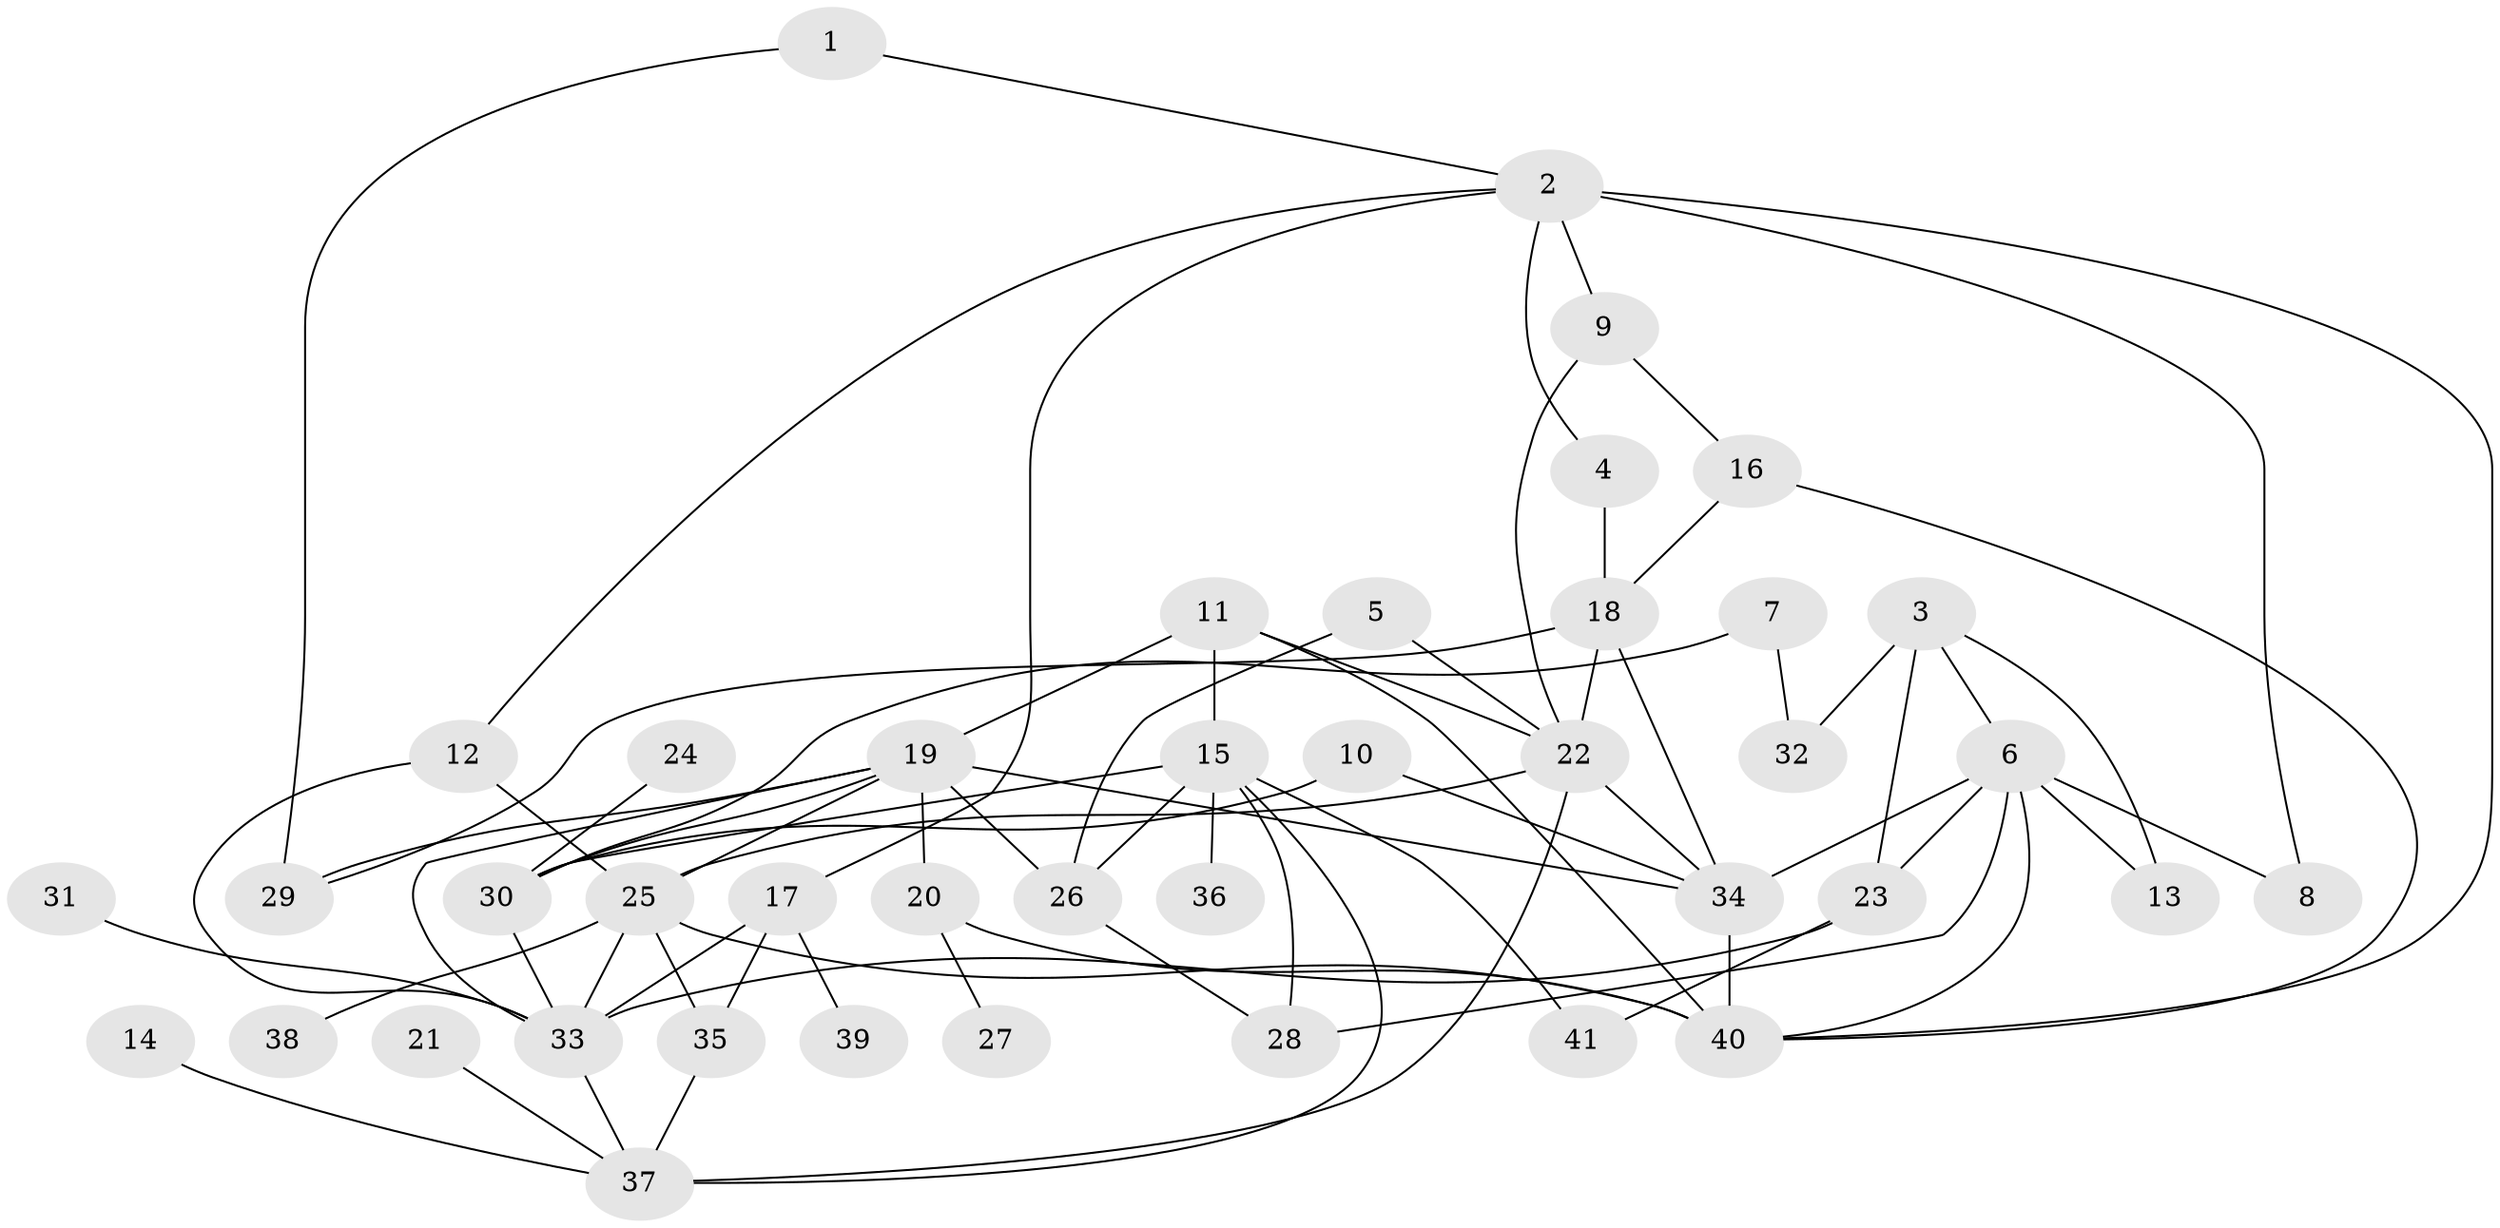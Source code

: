 // original degree distribution, {3: 0.2345679012345679, 6: 0.08641975308641975, 5: 0.06172839506172839, 4: 0.12345679012345678, 9: 0.012345679012345678, 2: 0.24691358024691357, 7: 0.012345679012345678, 1: 0.2222222222222222}
// Generated by graph-tools (version 1.1) at 2025/49/03/09/25 03:49:18]
// undirected, 41 vertices, 74 edges
graph export_dot {
graph [start="1"]
  node [color=gray90,style=filled];
  1;
  2;
  3;
  4;
  5;
  6;
  7;
  8;
  9;
  10;
  11;
  12;
  13;
  14;
  15;
  16;
  17;
  18;
  19;
  20;
  21;
  22;
  23;
  24;
  25;
  26;
  27;
  28;
  29;
  30;
  31;
  32;
  33;
  34;
  35;
  36;
  37;
  38;
  39;
  40;
  41;
  1 -- 2 [weight=1.0];
  1 -- 29 [weight=1.0];
  2 -- 4 [weight=1.0];
  2 -- 8 [weight=1.0];
  2 -- 9 [weight=2.0];
  2 -- 12 [weight=1.0];
  2 -- 17 [weight=1.0];
  2 -- 40 [weight=1.0];
  3 -- 6 [weight=1.0];
  3 -- 13 [weight=1.0];
  3 -- 23 [weight=1.0];
  3 -- 32 [weight=1.0];
  4 -- 18 [weight=1.0];
  5 -- 22 [weight=1.0];
  5 -- 26 [weight=1.0];
  6 -- 8 [weight=1.0];
  6 -- 13 [weight=1.0];
  6 -- 23 [weight=1.0];
  6 -- 28 [weight=1.0];
  6 -- 34 [weight=1.0];
  6 -- 40 [weight=1.0];
  7 -- 30 [weight=1.0];
  7 -- 32 [weight=1.0];
  9 -- 16 [weight=1.0];
  9 -- 22 [weight=1.0];
  10 -- 30 [weight=1.0];
  10 -- 34 [weight=1.0];
  11 -- 15 [weight=1.0];
  11 -- 19 [weight=2.0];
  11 -- 22 [weight=1.0];
  11 -- 40 [weight=1.0];
  12 -- 25 [weight=1.0];
  12 -- 33 [weight=1.0];
  14 -- 37 [weight=1.0];
  15 -- 26 [weight=1.0];
  15 -- 28 [weight=1.0];
  15 -- 30 [weight=1.0];
  15 -- 36 [weight=1.0];
  15 -- 37 [weight=1.0];
  15 -- 41 [weight=1.0];
  16 -- 18 [weight=1.0];
  16 -- 40 [weight=1.0];
  17 -- 33 [weight=1.0];
  17 -- 35 [weight=1.0];
  17 -- 39 [weight=1.0];
  18 -- 22 [weight=1.0];
  18 -- 29 [weight=1.0];
  18 -- 34 [weight=1.0];
  19 -- 20 [weight=1.0];
  19 -- 25 [weight=1.0];
  19 -- 26 [weight=1.0];
  19 -- 29 [weight=1.0];
  19 -- 30 [weight=1.0];
  19 -- 33 [weight=1.0];
  19 -- 34 [weight=1.0];
  20 -- 27 [weight=1.0];
  20 -- 40 [weight=1.0];
  21 -- 37 [weight=1.0];
  22 -- 25 [weight=1.0];
  22 -- 34 [weight=1.0];
  22 -- 37 [weight=1.0];
  23 -- 33 [weight=1.0];
  23 -- 41 [weight=1.0];
  24 -- 30 [weight=1.0];
  25 -- 33 [weight=1.0];
  25 -- 35 [weight=1.0];
  25 -- 38 [weight=1.0];
  25 -- 40 [weight=1.0];
  26 -- 28 [weight=1.0];
  30 -- 33 [weight=1.0];
  31 -- 33 [weight=1.0];
  33 -- 37 [weight=1.0];
  34 -- 40 [weight=1.0];
  35 -- 37 [weight=1.0];
}
